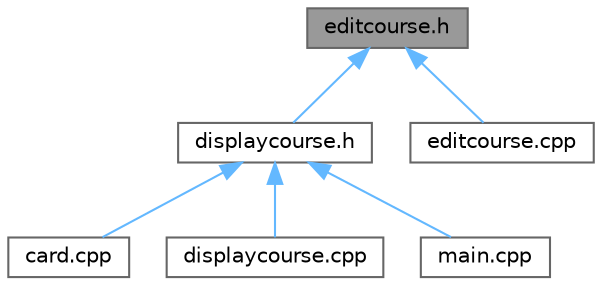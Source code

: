 digraph "editcourse.h"
{
 // LATEX_PDF_SIZE
  bgcolor="transparent";
  edge [fontname=Helvetica,fontsize=10,labelfontname=Helvetica,labelfontsize=10];
  node [fontname=Helvetica,fontsize=10,shape=box,height=0.2,width=0.4];
  Node1 [label="editcourse.h",height=0.2,width=0.4,color="gray40", fillcolor="grey60", style="filled", fontcolor="black",tooltip=" "];
  Node1 -> Node2 [dir="back",color="steelblue1",style="solid"];
  Node2 [label="displaycourse.h",height=0.2,width=0.4,color="grey40", fillcolor="white", style="filled",URL="$displaycourse_8h.html",tooltip=" "];
  Node2 -> Node3 [dir="back",color="steelblue1",style="solid"];
  Node3 [label="card.cpp",height=0.2,width=0.4,color="grey40", fillcolor="white", style="filled",URL="$card_8cpp.html",tooltip=" "];
  Node2 -> Node4 [dir="back",color="steelblue1",style="solid"];
  Node4 [label="displaycourse.cpp",height=0.2,width=0.4,color="grey40", fillcolor="white", style="filled",URL="$displaycourse_8cpp.html",tooltip=" "];
  Node2 -> Node5 [dir="back",color="steelblue1",style="solid"];
  Node5 [label="main.cpp",height=0.2,width=0.4,color="grey40", fillcolor="white", style="filled",URL="$main_8cpp.html",tooltip=" "];
  Node1 -> Node6 [dir="back",color="steelblue1",style="solid"];
  Node6 [label="editcourse.cpp",height=0.2,width=0.4,color="grey40", fillcolor="white", style="filled",URL="$editcourse_8cpp.html",tooltip=" "];
}
